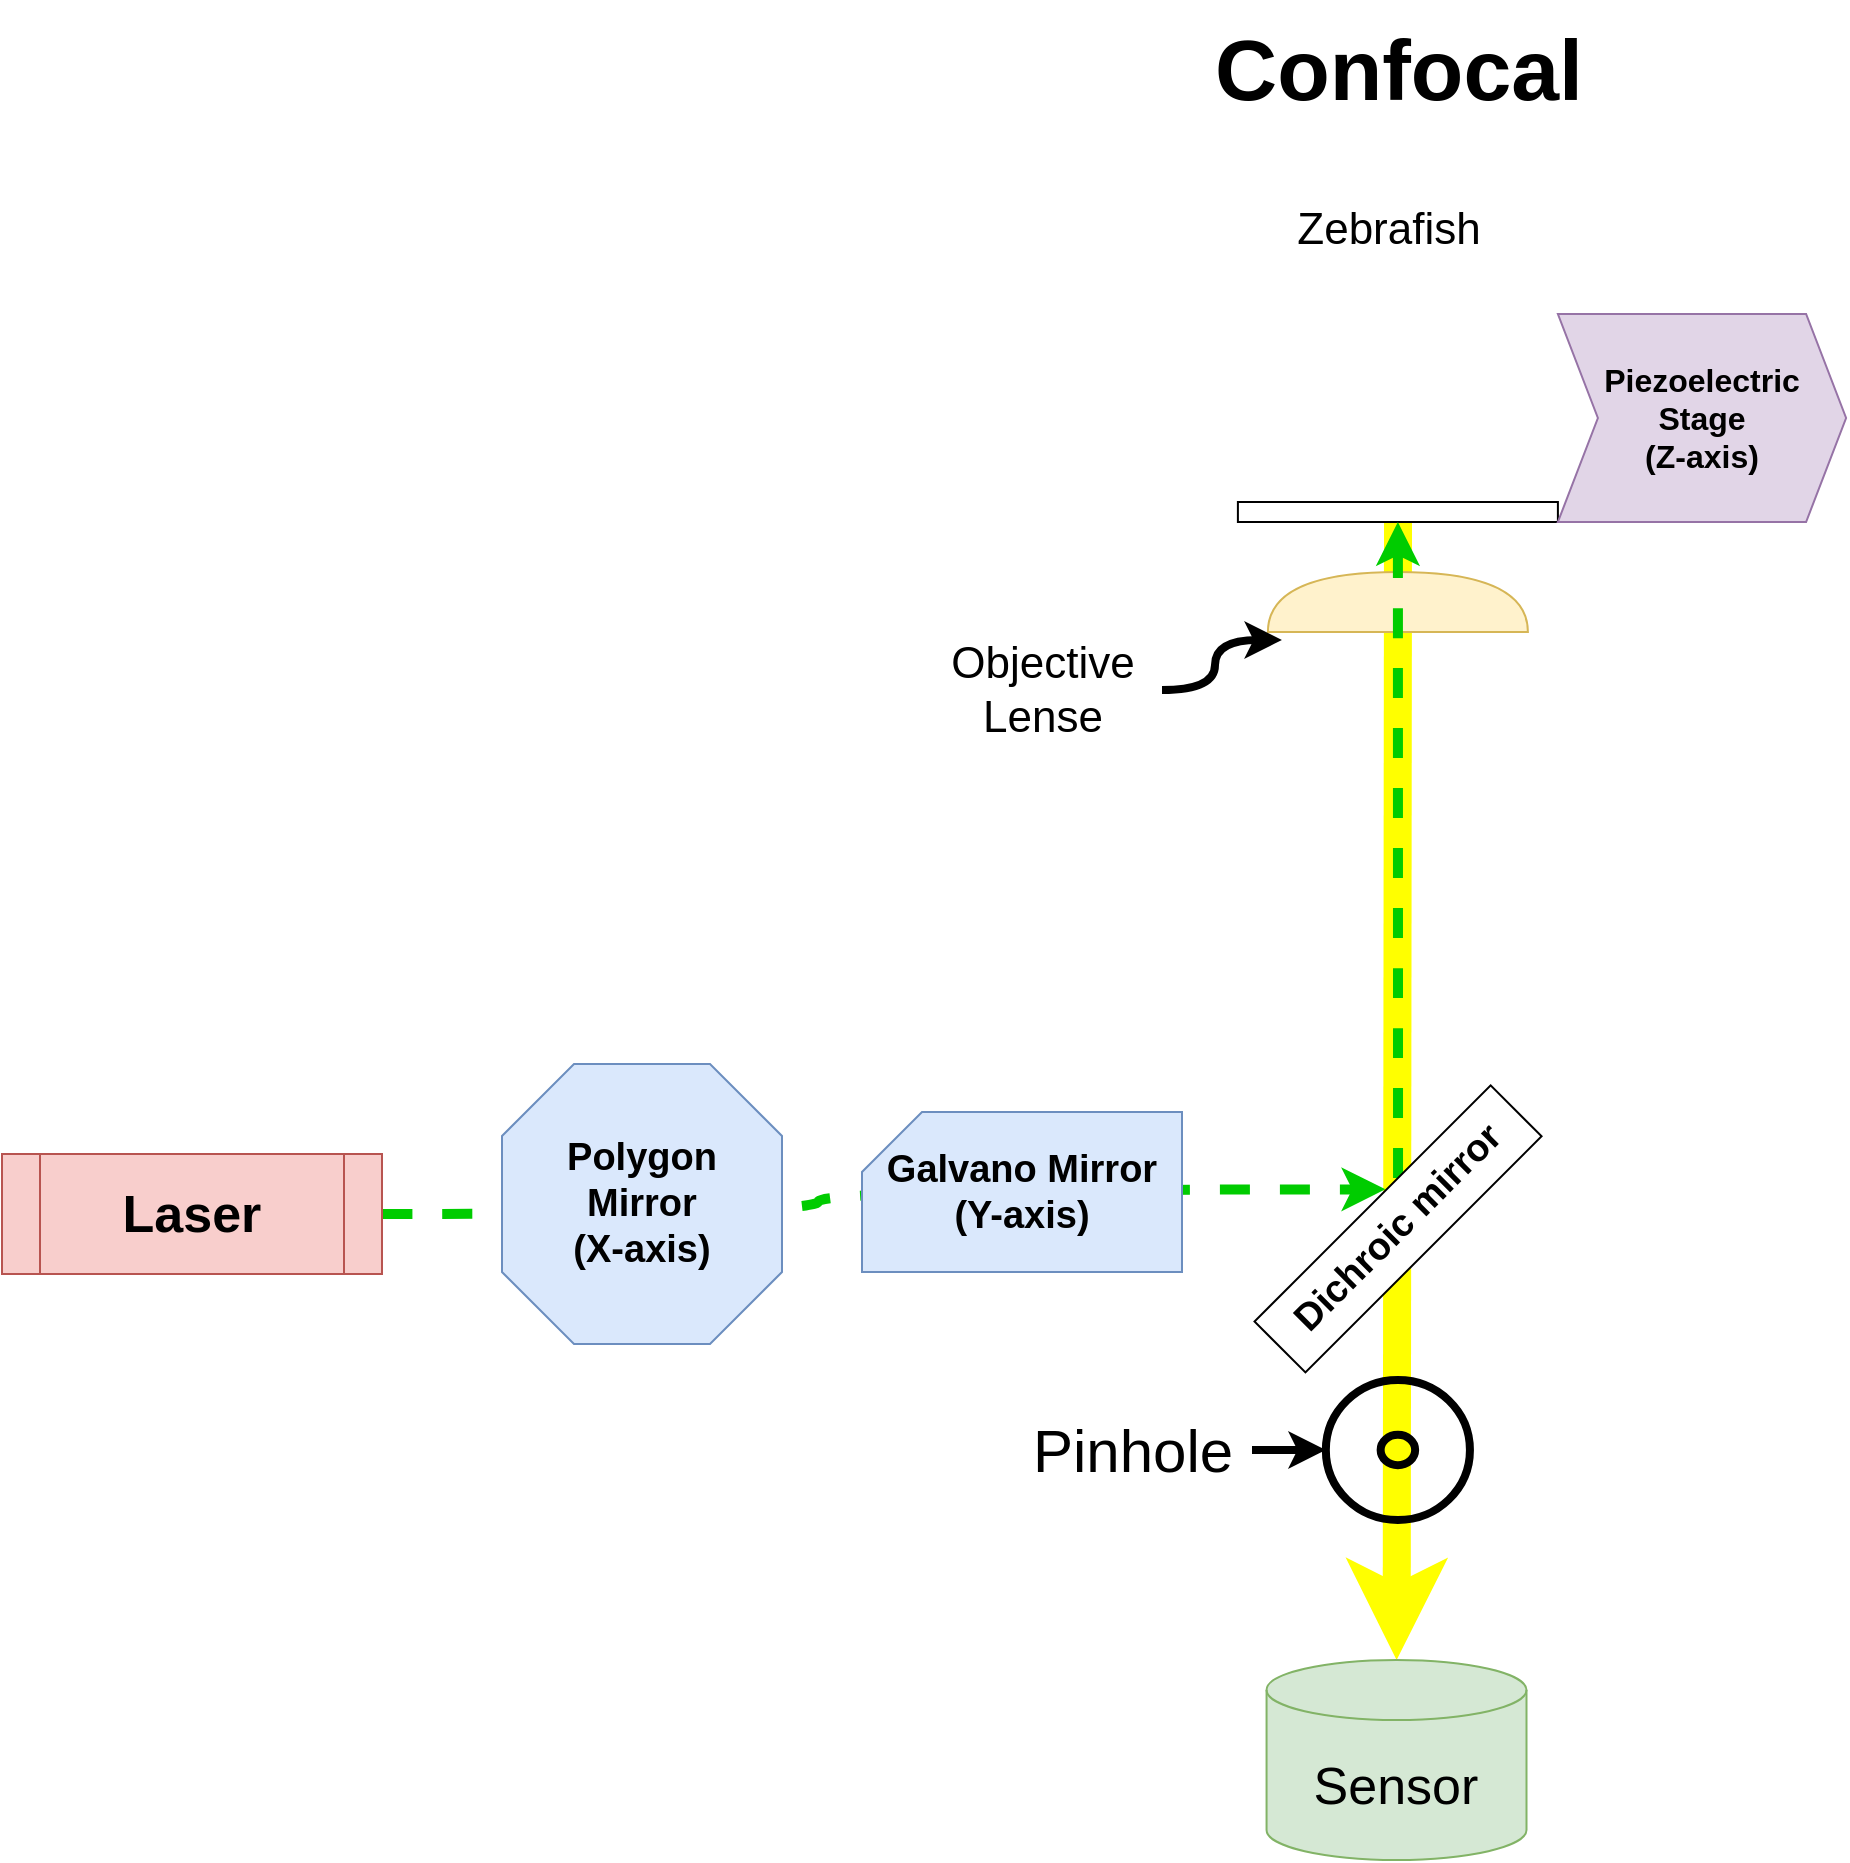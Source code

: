 <mxfile version="21.0.2" type="github">
  <diagram name="Page-1" id="s3HQNquI4hlpefwg6-bA">
    <mxGraphModel dx="2049" dy="2110" grid="1" gridSize="10" guides="1" tooltips="1" connect="1" arrows="1" fold="1" page="1" pageScale="1" pageWidth="850" pageHeight="1100" math="0" shadow="0">
      <root>
        <mxCell id="0" />
        <mxCell id="1" parent="0" />
        <mxCell id="TsGSVHsJZ7_Qr_sQ7EbT-1" style="edgeStyle=orthogonalEdgeStyle;curved=1;orthogonalLoop=1;jettySize=auto;html=1;strokeColor=#FFFF00;strokeWidth=14;fontSize=26;endArrow=classic;endFill=1;" edge="1" parent="1" source="TsGSVHsJZ7_Qr_sQ7EbT-2" target="TsGSVHsJZ7_Qr_sQ7EbT-10">
          <mxGeometry relative="1" as="geometry" />
        </mxCell>
        <mxCell id="TsGSVHsJZ7_Qr_sQ7EbT-2" value="" style="rounded=0;whiteSpace=wrap;html=1;fontSize=19;fontStyle=1" vertex="1" parent="1">
          <mxGeometry x="637.95" y="121" width="160" height="10" as="geometry" />
        </mxCell>
        <mxCell id="TsGSVHsJZ7_Qr_sQ7EbT-3" value="" style="shape=or;whiteSpace=wrap;html=1;rotation=-90;fontSize=19;fontStyle=1;fillColor=#fff2cc;strokeColor=#d6b656;" vertex="1" parent="1">
          <mxGeometry x="702.95" y="106" width="30" height="130" as="geometry" />
        </mxCell>
        <mxCell id="TsGSVHsJZ7_Qr_sQ7EbT-4" style="edgeStyle=orthogonalEdgeStyle;curved=1;orthogonalLoop=1;jettySize=auto;html=1;entryX=0.5;entryY=1;entryDx=0;entryDy=0;strokeColor=#00CC00;strokeWidth=5;fontSize=26;endArrow=classic;endFill=1;dashed=1;" edge="1" parent="1" source="TsGSVHsJZ7_Qr_sQ7EbT-5" target="TsGSVHsJZ7_Qr_sQ7EbT-2">
          <mxGeometry relative="1" as="geometry" />
        </mxCell>
        <mxCell id="TsGSVHsJZ7_Qr_sQ7EbT-5" value="Dichroic mirror" style="rounded=0;whiteSpace=wrap;html=1;rotation=-45;fontSize=19;fontStyle=1" vertex="1" parent="1">
          <mxGeometry x="634.54" y="466.45" width="166.97" height="36" as="geometry" />
        </mxCell>
        <mxCell id="TsGSVHsJZ7_Qr_sQ7EbT-6" style="edgeStyle=orthogonalEdgeStyle;orthogonalLoop=1;jettySize=auto;html=1;entryX=0.557;entryY=-0.012;entryDx=0;entryDy=0;fontSize=26;strokeColor=#00CC00;strokeWidth=5;curved=1;endArrow=classic;endFill=1;entryPerimeter=0;dashed=1;" edge="1" parent="1" source="TsGSVHsJZ7_Qr_sQ7EbT-7" target="TsGSVHsJZ7_Qr_sQ7EbT-5">
          <mxGeometry relative="1" as="geometry" />
        </mxCell>
        <mxCell id="TsGSVHsJZ7_Qr_sQ7EbT-7" value="Laser" style="shape=process;whiteSpace=wrap;html=1;backgroundOutline=1;fontSize=26;fontStyle=1;fillColor=#f8cecc;strokeColor=#b85450;" vertex="1" parent="1">
          <mxGeometry x="20" y="447" width="190" height="60" as="geometry" />
        </mxCell>
        <mxCell id="TsGSVHsJZ7_Qr_sQ7EbT-8" value="Polygon &lt;br&gt;Mirror&lt;br style=&quot;font-size: 19px;&quot;&gt;(X-axis)" style="whiteSpace=wrap;html=1;shape=mxgraph.basic.octagon2;align=center;verticalAlign=middle;dx=18;fontSize=19;fontStyle=1;fillColor=#dae8fc;strokeColor=#6c8ebf;" vertex="1" parent="1">
          <mxGeometry x="270" y="402" width="140" height="140" as="geometry" />
        </mxCell>
        <mxCell id="TsGSVHsJZ7_Qr_sQ7EbT-9" value="Galvano Mirror&lt;br&gt;(Y-axis)" style="shape=card;whiteSpace=wrap;html=1;fontSize=19;fontStyle=1;fillColor=#dae8fc;strokeColor=#6c8ebf;" vertex="1" parent="1">
          <mxGeometry x="450" y="426" width="160" height="80" as="geometry" />
        </mxCell>
        <mxCell id="TsGSVHsJZ7_Qr_sQ7EbT-10" value="Sensor" style="shape=cylinder3;whiteSpace=wrap;html=1;boundedLbl=1;backgroundOutline=1;size=15;fontSize=26;fillColor=#d5e8d4;strokeColor=#82b366;" vertex="1" parent="1">
          <mxGeometry x="652.28" y="700" width="129.97" height="100" as="geometry" />
        </mxCell>
        <mxCell id="TsGSVHsJZ7_Qr_sQ7EbT-11" value="" style="verticalLabelPosition=bottom;verticalAlign=top;html=1;shape=mxgraph.basic.donut;dx=27.4;strokeWidth=4;fontSize=26;fillColor=none;" vertex="1" parent="1">
          <mxGeometry x="681.92" y="560" width="72.05" height="70" as="geometry" />
        </mxCell>
        <mxCell id="TsGSVHsJZ7_Qr_sQ7EbT-12" value="" style="shape=image;verticalLabelPosition=bottom;labelBackgroundColor=default;verticalAlign=top;aspect=fixed;imageAspect=0;image=https://upload.wikimedia.org/wikipedia/commons/6/61/201108_zebrafish.png;" vertex="1" parent="1">
          <mxGeometry x="620" y="32" width="186.53" height="74" as="geometry" />
        </mxCell>
        <mxCell id="TsGSVHsJZ7_Qr_sQ7EbT-13" value="Confocal" style="text;html=1;align=center;verticalAlign=middle;resizable=0;points=[];autosize=1;strokeColor=none;fillColor=none;fontSize=43;fontStyle=1" vertex="1" parent="1">
          <mxGeometry x="613.03" y="-130" width="210" height="70" as="geometry" />
        </mxCell>
        <mxCell id="TsGSVHsJZ7_Qr_sQ7EbT-14" style="edgeStyle=orthogonalEdgeStyle;curved=1;orthogonalLoop=1;jettySize=auto;html=1;strokeColor=#000000;strokeWidth=4;fontSize=30;endArrow=classic;endFill=1;" edge="1" parent="1" source="TsGSVHsJZ7_Qr_sQ7EbT-15" target="TsGSVHsJZ7_Qr_sQ7EbT-11">
          <mxGeometry relative="1" as="geometry" />
        </mxCell>
        <mxCell id="TsGSVHsJZ7_Qr_sQ7EbT-15" value="Pinhole" style="text;html=1;align=center;verticalAlign=middle;resizable=0;points=[];autosize=1;strokeColor=none;fillColor=none;fontSize=30;" vertex="1" parent="1">
          <mxGeometry x="525" y="570" width="120" height="50" as="geometry" />
        </mxCell>
        <mxCell id="TsGSVHsJZ7_Qr_sQ7EbT-16" style="edgeStyle=orthogonalEdgeStyle;curved=1;orthogonalLoop=1;jettySize=auto;html=1;entryX=-0.133;entryY=0.054;entryDx=0;entryDy=0;entryPerimeter=0;strokeColor=#000000;strokeWidth=4;fontSize=22;endArrow=classic;endFill=1;" edge="1" parent="1" source="TsGSVHsJZ7_Qr_sQ7EbT-17" target="TsGSVHsJZ7_Qr_sQ7EbT-3">
          <mxGeometry relative="1" as="geometry" />
        </mxCell>
        <mxCell id="TsGSVHsJZ7_Qr_sQ7EbT-17" value="Objective&lt;br&gt;Lense" style="text;html=1;align=center;verticalAlign=middle;resizable=0;points=[];autosize=1;strokeColor=none;fillColor=none;fontSize=22;" vertex="1" parent="1">
          <mxGeometry x="480.0" y="180" width="120" height="70" as="geometry" />
        </mxCell>
        <mxCell id="TsGSVHsJZ7_Qr_sQ7EbT-18" value="Piezoelectric &lt;br style=&quot;font-size: 16px;&quot;&gt;Stage&lt;br&gt;(Z-axis)" style="shape=step;perimeter=stepPerimeter;whiteSpace=wrap;html=1;fixedSize=1;fillColor=#e1d5e7;strokeColor=#9673a6;fontSize=16;fontStyle=1" vertex="1" parent="1">
          <mxGeometry x="797.95" y="27" width="144.1" height="104" as="geometry" />
        </mxCell>
        <mxCell id="TsGSVHsJZ7_Qr_sQ7EbT-19" value="Zebrafish" style="text;html=1;align=center;verticalAlign=middle;resizable=0;points=[];autosize=1;strokeColor=none;fillColor=none;fontSize=22;" vertex="1" parent="1">
          <mxGeometry x="653.26" y="-35" width="120" height="40" as="geometry" />
        </mxCell>
      </root>
    </mxGraphModel>
  </diagram>
</mxfile>
